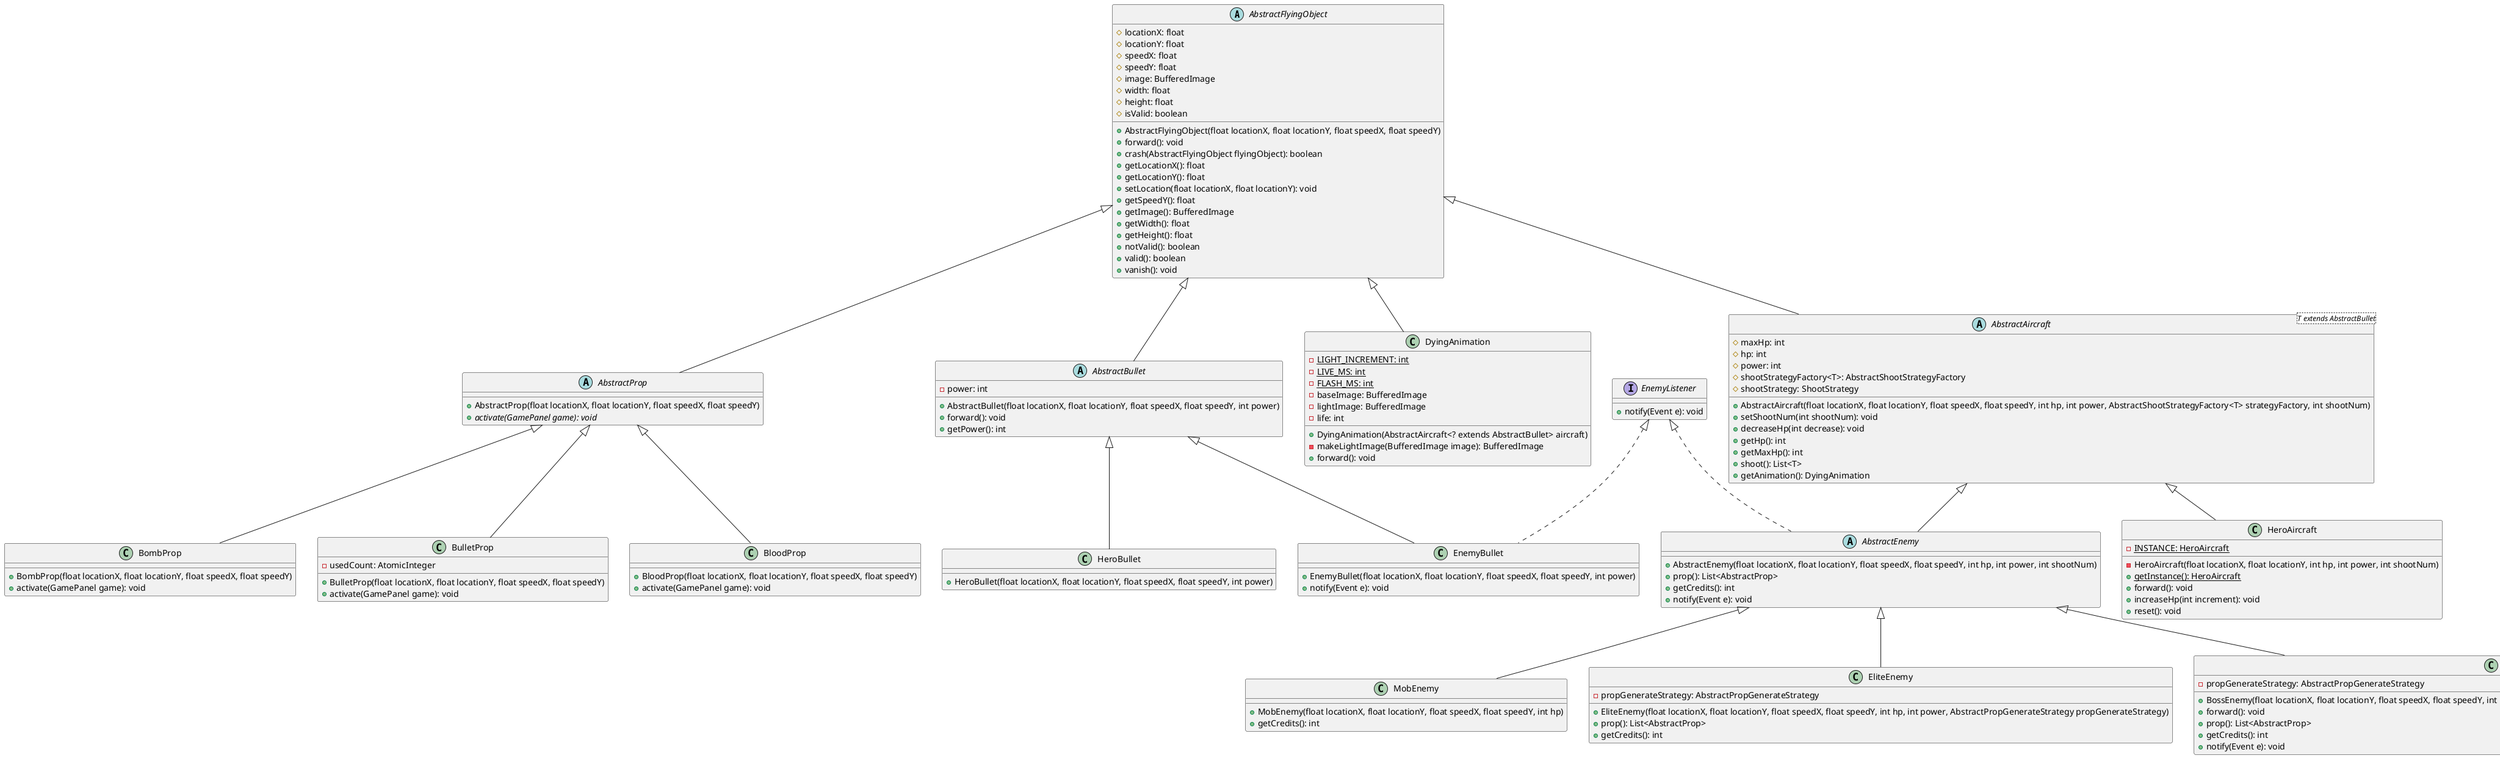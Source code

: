@startuml
'https://plantuml.com/class-diagram

abstract class AbstractFlyingObject
{
    # locationX: float
    # locationY: float
    # speedX: float
    # speedY: float
    # image: BufferedImage
    # width: float
    # height: float
    # isValid: boolean

    + AbstractFlyingObject(float locationX, float locationY, float speedX, float speedY)
    + forward(): void
    + crash(AbstractFlyingObject flyingObject): boolean
    + getLocationX(): float
    + getLocationY(): float
    + setLocation(float locationX, float locationY): void
    + getSpeedY(): float
    + getImage(): BufferedImage
    + getWidth(): float
    + getHeight(): float
    + notValid(): boolean
    + valid(): boolean
    + vanish(): void
}

abstract class AbstractAircraft<T extends AbstractBullet> extends AbstractFlyingObject
{
	# maxHp: int
    # hp: int
	# power: int
	# shootStrategyFactory<T>: AbstractShootStrategyFactory
	# shootStrategy: ShootStrategy
    + AbstractAircraft(float locationX, float locationY, float speedX, float speedY, int hp, int power, AbstractShootStrategyFactory<T> strategyFactory, int shootNum)
    + setShootNum(int shootNum): void
    + decreaseHp(int decrease): void
    + getHp(): int
    + getMaxHp(): int
    + shoot(): List<T>
    + getAnimation(): DyingAnimation
}

class HeroAircraft extends AbstractAircraft {
    - {static} INSTANCE: HeroAircraft
    - HeroAircraft(float locationX, float locationY, int hp, int power, int shootNum)
    + {static} getInstance(): HeroAircraft
    + forward(): void
    + increaseHp(int increment): void
    + reset(): void
}

interface EnemyListener {
    + notify(Event e): void
}

abstract class AbstractEnemy extends AbstractAircraft implements EnemyListener {
    + AbstractEnemy(float locationX, float locationY, float speedX, float speedY, int hp, int power, int shootNum)
    + prop(): List<AbstractProp>
    + getCredits(): int
    + notify(Event e): void
}

class MobEnemy extends AbstractEnemy {
    + MobEnemy(float locationX, float locationY, float speedX, float speedY, int hp)
    + getCredits(): int
}

class EliteEnemy extends AbstractEnemy {
    - propGenerateStrategy: AbstractPropGenerateStrategy
    + EliteEnemy(float locationX, float locationY, float speedX, float speedY, int hp, int power, AbstractPropGenerateStrategy propGenerateStrategy)
    + prop(): List<AbstractProp>
    + getCredits(): int
}

class BossEnemy extends AbstractEnemy {
    - propGenerateStrategy: AbstractPropGenerateStrategy
    + BossEnemy(float locationX, float locationY, float speedX, float speedY, int hp, int power, int shootNum, AbstractPropGenerateStrategy propGenerateStrategy)
    + forward(): void
    + prop(): List<AbstractProp>
    + getCredits(): int
    + notify(Event e): void
}

abstract class AbstractBullet extends AbstractFlyingObject {
    - power: int
    + AbstractBullet(float locationX, float locationY, float speedX, float speedY, int power)
    + forward(): void
	+ getPower(): int
}

class HeroBullet extends AbstractBullet {
    + HeroBullet(float locationX, float locationY, float speedX, float speedY, int power)
}

class EnemyBullet extends AbstractBullet implements EnemyListener {
    + EnemyBullet(float locationX, float locationY, float speedX, float speedY, int power)
    + notify(Event e): void
}

abstract class AbstractProp extends AbstractFlyingObject {
    + AbstractProp(float locationX, float locationY, float speedX, float speedY)
    + {abstract} activate(GamePanel game): void
}

class BloodProp extends AbstractProp {
    + BloodProp(float locationX, float locationY, float speedX, float speedY)
    + activate(GamePanel game): void
}

class BombProp extends AbstractProp {
    + BombProp(float locationX, float locationY, float speedX, float speedY)
    + activate(GamePanel game): void
}

class BulletProp extends AbstractProp {
    - usedCount: AtomicInteger
    + BulletProp(float locationX, float locationY, float speedX, float speedY)
    + activate(GamePanel game): void
}

class DyingAnimation extends AbstractFlyingObject {
    - {static} LIGHT_INCREMENT: int
    - {static} LIVE_MS: int
    - {static} FLASH_MS: int
    - baseImage: BufferedImage
    - lightImage: BufferedImage
    - life: int
    + DyingAnimation(AbstractAircraft<? extends AbstractBullet> aircraft)
    - makeLightImage(BufferedImage image): BufferedImage
    + forward(): void
}

@enduml